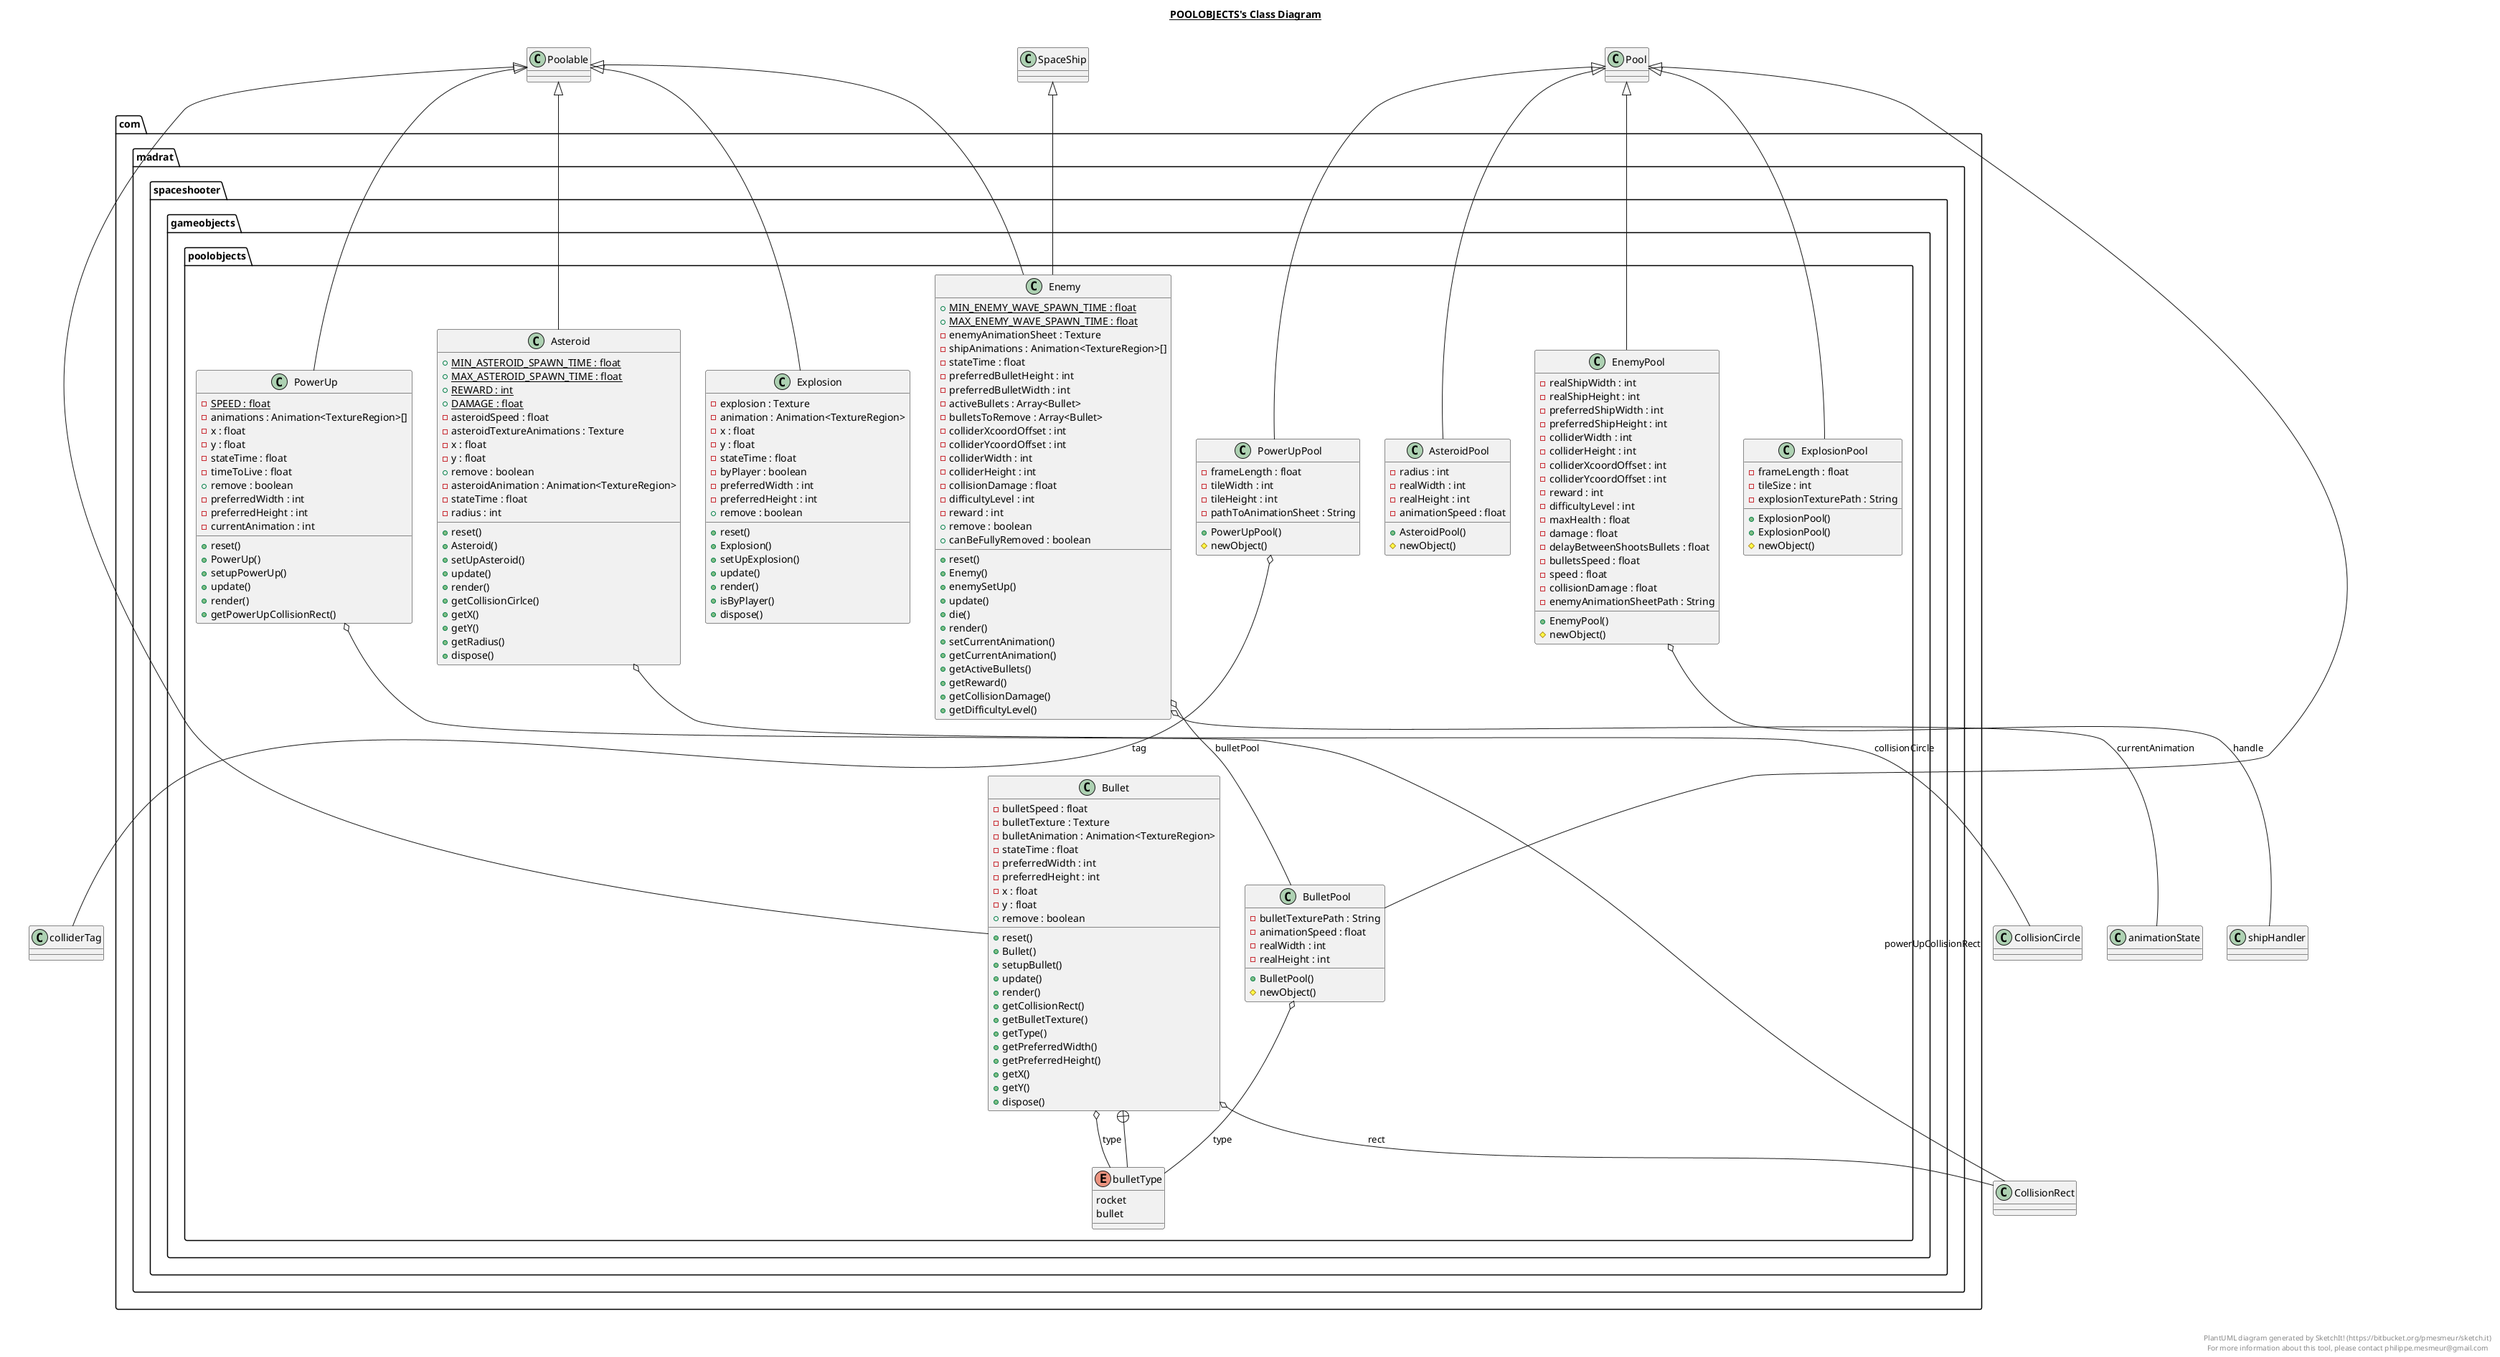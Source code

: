 @startuml

title __POOLOBJECTS's Class Diagram__\n

  package com.madrat.spaceshooter {
    package com.madrat.spaceshooter.gameobjects {
      package com.madrat.spaceshooter.gameobjects.poolobjects {
        class Asteroid {
            {static} + MIN_ASTEROID_SPAWN_TIME : float
            {static} + MAX_ASTEROID_SPAWN_TIME : float
            {static} + REWARD : int
            {static} + DAMAGE : float
            - asteroidSpeed : float
            - asteroidTextureAnimations : Texture
            - x : float
            - y : float
            + remove : boolean
            - asteroidAnimation : Animation<TextureRegion>
            - stateTime : float
            - radius : int
            + reset()
            + Asteroid()
            + setUpAsteroid()
            + update()
            + render()
            + getCollisionCirlce()
            + getX()
            + getY()
            + getRadius()
            + dispose()
        }
      }
    }
  }
  

  package com.madrat.spaceshooter {
    package com.madrat.spaceshooter.gameobjects {
      package com.madrat.spaceshooter.gameobjects.poolobjects {
        class AsteroidPool {
            - radius : int
            - realWidth : int
            - realHeight : int
            - animationSpeed : float
            + AsteroidPool()
            # newObject()
        }
      }
    }
  }
  

  package com.madrat.spaceshooter {
    package com.madrat.spaceshooter.gameobjects {
      package com.madrat.spaceshooter.gameobjects.poolobjects {
        class Bullet {
            - bulletSpeed : float
            - bulletTexture : Texture
            - bulletAnimation : Animation<TextureRegion>
            - stateTime : float
            - preferredWidth : int
            - preferredHeight : int
            - x : float
            - y : float
            + remove : boolean
            + reset()
            + Bullet()
            + setupBullet()
            + update()
            + render()
            + getCollisionRect()
            + getBulletTexture()
            + getType()
            + getPreferredWidth()
            + getPreferredHeight()
            + getX()
            + getY()
            + dispose()
        }
      }
    }
  }
  

  package com.madrat.spaceshooter {
    package com.madrat.spaceshooter.gameobjects {
      package com.madrat.spaceshooter.gameobjects.poolobjects {
        enum bulletType {
          rocket
          bullet
        }
      }
    }
  }
  

  package com.madrat.spaceshooter {
    package com.madrat.spaceshooter.gameobjects {
      package com.madrat.spaceshooter.gameobjects.poolobjects {
        class BulletPool {
            - bulletTexturePath : String
            - animationSpeed : float
            - realWidth : int
            - realHeight : int
            + BulletPool()
            # newObject()
        }
      }
    }
  }
  

  package com.madrat.spaceshooter {
    package com.madrat.spaceshooter.gameobjects {
      package com.madrat.spaceshooter.gameobjects.poolobjects {
        class Enemy {
            {static} + MIN_ENEMY_WAVE_SPAWN_TIME : float
            {static} + MAX_ENEMY_WAVE_SPAWN_TIME : float
            - enemyAnimationSheet : Texture
            - shipAnimations : Animation<TextureRegion>[]
            - stateTime : float
            - preferredBulletHeight : int
            - preferredBulletWidth : int
            - activeBullets : Array<Bullet>
            - bulletsToRemove : Array<Bullet>
            - colliderXcoordOffset : int
            - colliderYcoordOffset : int
            - colliderWidth : int
            - colliderHeight : int
            - collisionDamage : float
            - difficultyLevel : int
            - reward : int
            + remove : boolean
            + canBeFullyRemoved : boolean
            + reset()
            + Enemy()
            + enemySetUp()
            + update()
            + die()
            + render()
            + setCurrentAnimation()
            + getCurrentAnimation()
            + getActiveBullets()
            + getReward()
            + getCollisionDamage()
            + getDifficultyLevel()
        }
      }
    }
  }
  

  package com.madrat.spaceshooter {
    package com.madrat.spaceshooter.gameobjects {
      package com.madrat.spaceshooter.gameobjects.poolobjects {
        class EnemyPool {
            - realShipWidth : int
            - realShipHeight : int
            - preferredShipWidth : int
            - preferredShipHeight : int
            - colliderWidth : int
            - colliderHeight : int
            - colliderXcoordOffset : int
            - colliderYcoordOffset : int
            - reward : int
            - difficultyLevel : int
            - maxHealth : float
            - damage : float
            - delayBetweenShootsBullets : float
            - bulletsSpeed : float
            - speed : float
            - collisionDamage : float
            - enemyAnimationSheetPath : String
            + EnemyPool()
            # newObject()
        }
      }
    }
  }
  

  package com.madrat.spaceshooter {
    package com.madrat.spaceshooter.gameobjects {
      package com.madrat.spaceshooter.gameobjects.poolobjects {
        class Explosion {
            - explosion : Texture
            - animation : Animation<TextureRegion>
            - x : float
            - y : float
            - stateTime : float
            - byPlayer : boolean
            - preferredWidth : int
            - preferredHeight : int
            + remove : boolean
            + reset()
            + Explosion()
            + setUpExplosion()
            + update()
            + render()
            + isByPlayer()
            + dispose()
        }
      }
    }
  }
  

  package com.madrat.spaceshooter {
    package com.madrat.spaceshooter.gameobjects {
      package com.madrat.spaceshooter.gameobjects.poolobjects {
        class ExplosionPool {
            - frameLength : float
            - tileSize : int
            - explosionTexturePath : String
            + ExplosionPool()
            + ExplosionPool()
            # newObject()
        }
      }
    }
  }
  

  package com.madrat.spaceshooter {
    package com.madrat.spaceshooter.gameobjects {
      package com.madrat.spaceshooter.gameobjects.poolobjects {
        class PowerUp {
            {static} - SPEED : float
            - animations : Animation<TextureRegion>[]
            - x : float
            - y : float
            - stateTime : float
            - timeToLive : float
            + remove : boolean
            - preferredWidth : int
            - preferredHeight : int
            - currentAnimation : int
            + reset()
            + PowerUp()
            + setupPowerUp()
            + update()
            + render()
            + getPowerUpCollisionRect()
        }
      }
    }
  }
  

  package com.madrat.spaceshooter {
    package com.madrat.spaceshooter.gameobjects {
      package com.madrat.spaceshooter.gameobjects.poolobjects {
        class PowerUpPool {
            - frameLength : float
            - tileWidth : int
            - tileHeight : int
            - pathToAnimationSheet : String
            + PowerUpPool()
            # newObject()
        }
      }
    }
  }
  

  Asteroid -up-|> Poolable
  Asteroid o-- CollisionCircle : collisionCircle
  AsteroidPool -up-|> Pool
  Bullet -up-|> Poolable
  Bullet o-- bulletType : type
  Bullet o-- CollisionRect : rect
  Bullet +-down- bulletType
  BulletPool -up-|> Pool
  BulletPool o-- bulletType : type
  Enemy -up-|> Poolable
  Enemy -up-|> SpaceShip
  Enemy o-- animationState : currentAnimation
  Enemy o-- BulletPool : bulletPool
  EnemyPool -up-|> Pool
  EnemyPool o-- shipHandler : handle
  Explosion -up-|> Poolable
  ExplosionPool -up-|> Pool
  PowerUp -up-|> Poolable
  PowerUp o-- CollisionRect : powerUpCollisionRect
  PowerUpPool -up-|> Pool
  PowerUpPool o-- colliderTag : tag


right footer


PlantUML diagram generated by SketchIt! (https://bitbucket.org/pmesmeur/sketch.it)
For more information about this tool, please contact philippe.mesmeur@gmail.com
endfooter

@enduml
